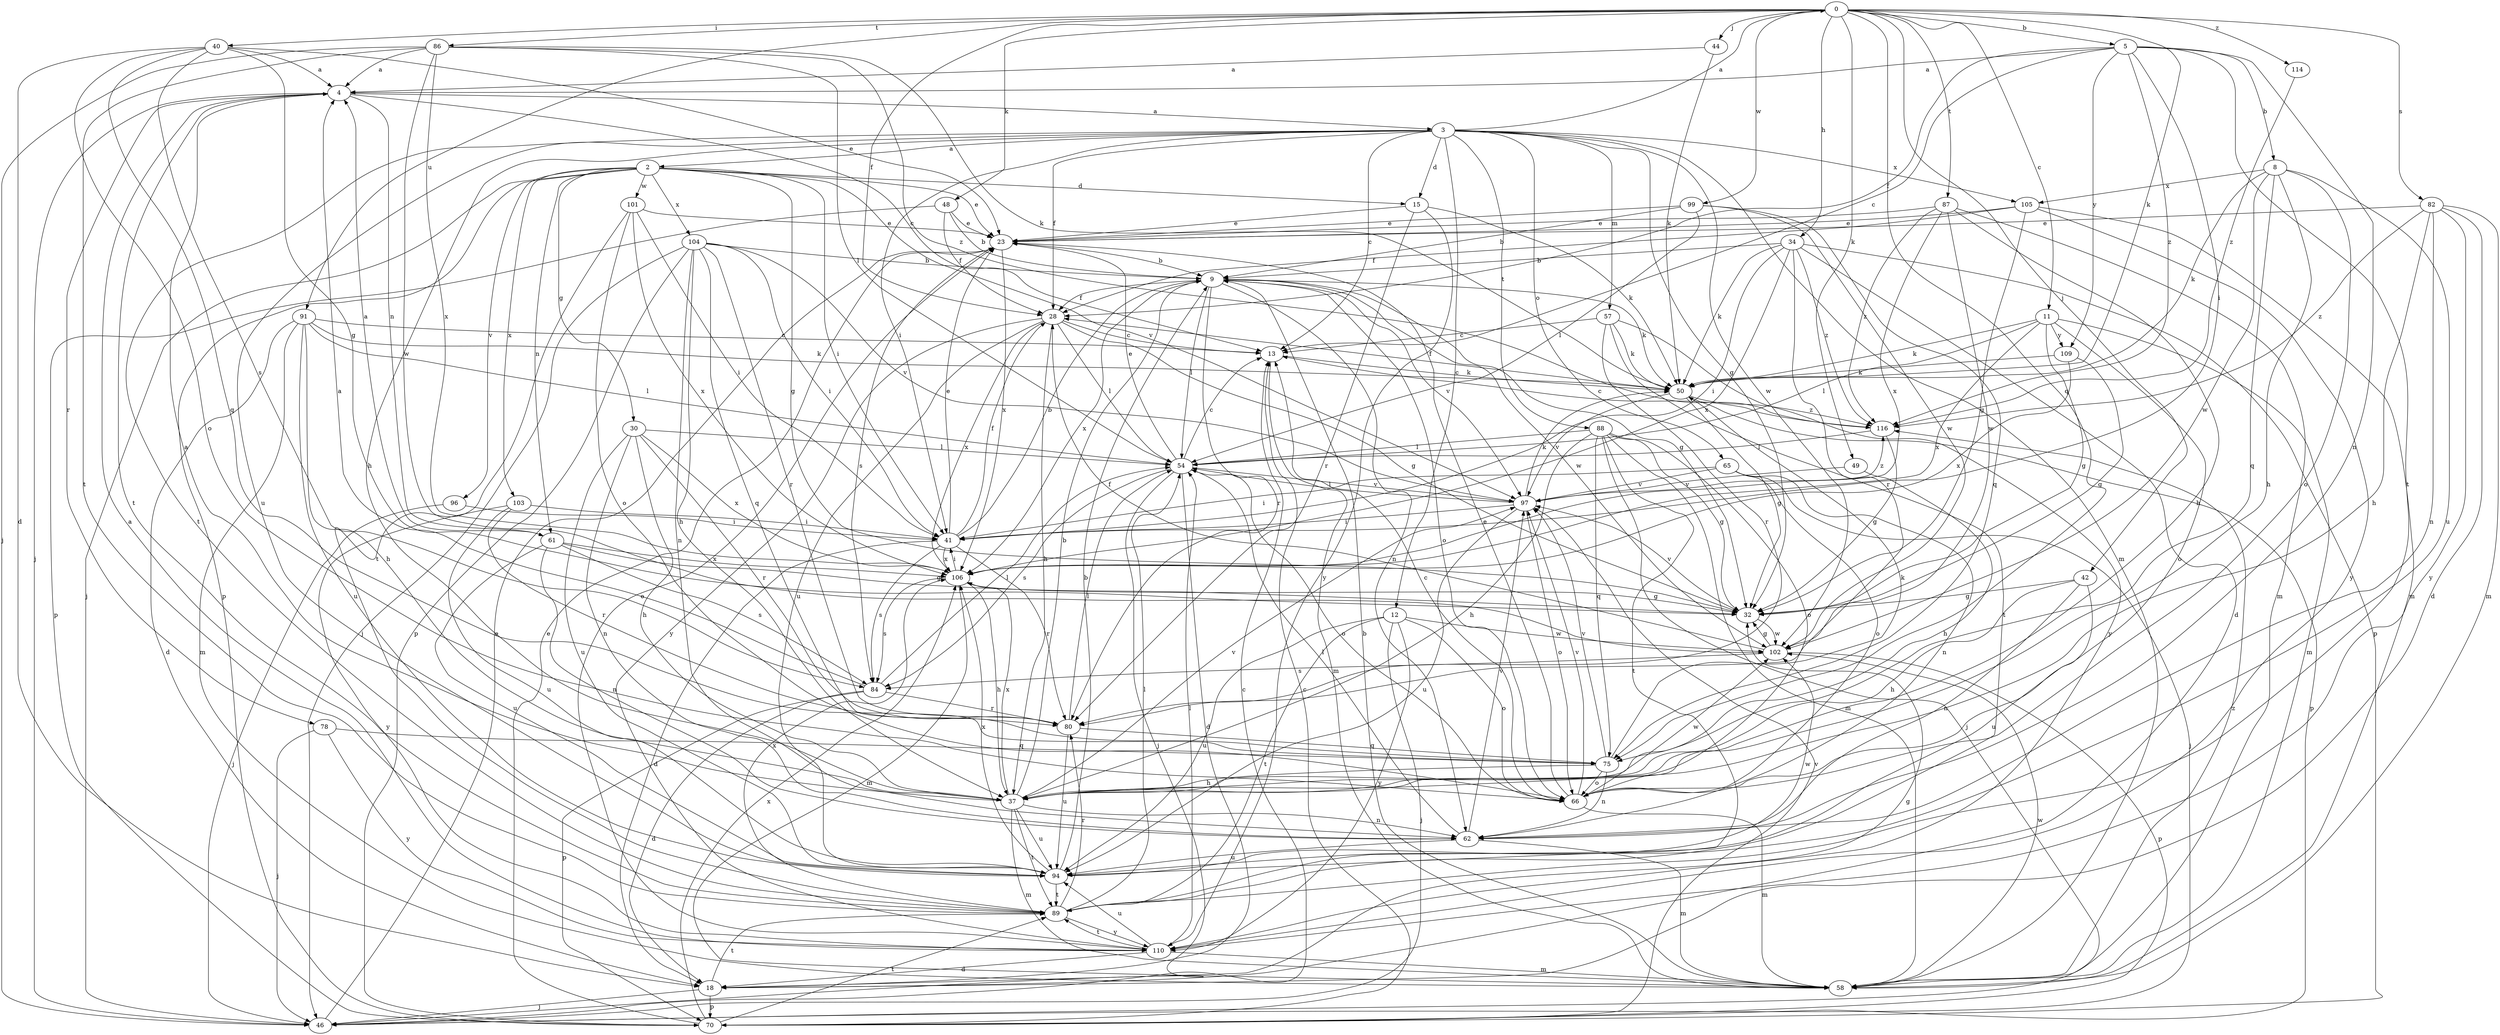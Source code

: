 strict digraph  {
0;
2;
3;
4;
5;
8;
9;
11;
12;
13;
15;
18;
23;
28;
30;
32;
34;
37;
40;
41;
42;
44;
46;
48;
49;
50;
54;
57;
58;
61;
62;
65;
66;
70;
75;
78;
80;
82;
84;
86;
87;
88;
89;
91;
94;
96;
97;
99;
101;
102;
103;
104;
105;
106;
109;
110;
114;
116;
0 -> 5  [label=b];
0 -> 11  [label=c];
0 -> 28  [label=f];
0 -> 34  [label=h];
0 -> 40  [label=i];
0 -> 42  [label=j];
0 -> 44  [label=j];
0 -> 48  [label=k];
0 -> 49  [label=k];
0 -> 50  [label=k];
0 -> 75  [label=q];
0 -> 82  [label=s];
0 -> 86  [label=t];
0 -> 87  [label=t];
0 -> 91  [label=u];
0 -> 99  [label=w];
0 -> 114  [label=z];
2 -> 15  [label=d];
2 -> 23  [label=e];
2 -> 30  [label=g];
2 -> 32  [label=g];
2 -> 41  [label=i];
2 -> 46  [label=j];
2 -> 61  [label=n];
2 -> 70  [label=p];
2 -> 96  [label=v];
2 -> 97  [label=v];
2 -> 101  [label=w];
2 -> 103  [label=x];
2 -> 104  [label=x];
3 -> 0  [label=a];
3 -> 2  [label=a];
3 -> 12  [label=c];
3 -> 13  [label=c];
3 -> 15  [label=d];
3 -> 28  [label=f];
3 -> 32  [label=g];
3 -> 37  [label=h];
3 -> 41  [label=i];
3 -> 57  [label=m];
3 -> 58  [label=m];
3 -> 65  [label=o];
3 -> 88  [label=t];
3 -> 89  [label=t];
3 -> 94  [label=u];
3 -> 102  [label=w];
3 -> 105  [label=x];
4 -> 3  [label=a];
4 -> 13  [label=c];
4 -> 46  [label=j];
4 -> 61  [label=n];
4 -> 78  [label=r];
4 -> 89  [label=t];
5 -> 4  [label=a];
5 -> 8  [label=b];
5 -> 13  [label=c];
5 -> 28  [label=f];
5 -> 41  [label=i];
5 -> 62  [label=n];
5 -> 89  [label=t];
5 -> 109  [label=y];
5 -> 116  [label=z];
8 -> 37  [label=h];
8 -> 50  [label=k];
8 -> 66  [label=o];
8 -> 75  [label=q];
8 -> 94  [label=u];
8 -> 102  [label=w];
8 -> 105  [label=x];
9 -> 28  [label=f];
9 -> 32  [label=g];
9 -> 50  [label=k];
9 -> 54  [label=l];
9 -> 62  [label=n];
9 -> 66  [label=o];
9 -> 80  [label=r];
9 -> 97  [label=v];
9 -> 102  [label=w];
9 -> 106  [label=x];
11 -> 32  [label=g];
11 -> 50  [label=k];
11 -> 54  [label=l];
11 -> 58  [label=m];
11 -> 66  [label=o];
11 -> 106  [label=x];
11 -> 109  [label=y];
12 -> 46  [label=j];
12 -> 66  [label=o];
12 -> 89  [label=t];
12 -> 94  [label=u];
12 -> 102  [label=w];
12 -> 110  [label=y];
13 -> 50  [label=k];
13 -> 58  [label=m];
15 -> 23  [label=e];
15 -> 50  [label=k];
15 -> 80  [label=r];
15 -> 110  [label=y];
18 -> 32  [label=g];
18 -> 46  [label=j];
18 -> 70  [label=p];
18 -> 89  [label=t];
23 -> 9  [label=b];
23 -> 84  [label=s];
23 -> 106  [label=x];
28 -> 13  [label=c];
28 -> 32  [label=g];
28 -> 37  [label=h];
28 -> 54  [label=l];
28 -> 94  [label=u];
28 -> 106  [label=x];
28 -> 110  [label=y];
30 -> 37  [label=h];
30 -> 54  [label=l];
30 -> 62  [label=n];
30 -> 80  [label=r];
30 -> 94  [label=u];
30 -> 106  [label=x];
32 -> 97  [label=v];
32 -> 102  [label=w];
34 -> 9  [label=b];
34 -> 18  [label=d];
34 -> 41  [label=i];
34 -> 50  [label=k];
34 -> 70  [label=p];
34 -> 80  [label=r];
34 -> 106  [label=x];
34 -> 116  [label=z];
37 -> 4  [label=a];
37 -> 9  [label=b];
37 -> 58  [label=m];
37 -> 62  [label=n];
37 -> 89  [label=t];
37 -> 94  [label=u];
37 -> 97  [label=v];
37 -> 106  [label=x];
40 -> 4  [label=a];
40 -> 18  [label=d];
40 -> 23  [label=e];
40 -> 32  [label=g];
40 -> 66  [label=o];
40 -> 75  [label=q];
40 -> 84  [label=s];
41 -> 9  [label=b];
41 -> 18  [label=d];
41 -> 23  [label=e];
41 -> 28  [label=f];
41 -> 80  [label=r];
41 -> 84  [label=s];
41 -> 106  [label=x];
42 -> 32  [label=g];
42 -> 37  [label=h];
42 -> 62  [label=n];
42 -> 94  [label=u];
44 -> 4  [label=a];
44 -> 50  [label=k];
46 -> 13  [label=c];
46 -> 23  [label=e];
48 -> 9  [label=b];
48 -> 23  [label=e];
48 -> 28  [label=f];
48 -> 70  [label=p];
49 -> 37  [label=h];
49 -> 97  [label=v];
50 -> 28  [label=f];
50 -> 32  [label=g];
50 -> 70  [label=p];
50 -> 97  [label=v];
50 -> 116  [label=z];
54 -> 13  [label=c];
54 -> 18  [label=d];
54 -> 23  [label=e];
54 -> 46  [label=j];
54 -> 66  [label=o];
54 -> 84  [label=s];
54 -> 97  [label=v];
57 -> 13  [label=c];
57 -> 50  [label=k];
57 -> 80  [label=r];
57 -> 89  [label=t];
57 -> 110  [label=y];
58 -> 9  [label=b];
58 -> 102  [label=w];
58 -> 116  [label=z];
61 -> 4  [label=a];
61 -> 32  [label=g];
61 -> 62  [label=n];
61 -> 84  [label=s];
61 -> 94  [label=u];
61 -> 106  [label=x];
62 -> 54  [label=l];
62 -> 58  [label=m];
62 -> 94  [label=u];
62 -> 97  [label=v];
65 -> 41  [label=i];
65 -> 46  [label=j];
65 -> 62  [label=n];
65 -> 66  [label=o];
65 -> 97  [label=v];
66 -> 13  [label=c];
66 -> 23  [label=e];
66 -> 58  [label=m];
66 -> 97  [label=v];
66 -> 102  [label=w];
70 -> 13  [label=c];
70 -> 23  [label=e];
70 -> 89  [label=t];
70 -> 97  [label=v];
70 -> 106  [label=x];
75 -> 37  [label=h];
75 -> 50  [label=k];
75 -> 62  [label=n];
75 -> 66  [label=o];
75 -> 97  [label=v];
78 -> 46  [label=j];
78 -> 75  [label=q];
78 -> 110  [label=y];
80 -> 54  [label=l];
80 -> 75  [label=q];
80 -> 94  [label=u];
82 -> 18  [label=d];
82 -> 23  [label=e];
82 -> 37  [label=h];
82 -> 58  [label=m];
82 -> 62  [label=n];
82 -> 110  [label=y];
82 -> 116  [label=z];
84 -> 4  [label=a];
84 -> 18  [label=d];
84 -> 54  [label=l];
84 -> 70  [label=p];
84 -> 80  [label=r];
86 -> 4  [label=a];
86 -> 46  [label=j];
86 -> 50  [label=k];
86 -> 54  [label=l];
86 -> 89  [label=t];
86 -> 102  [label=w];
86 -> 106  [label=x];
86 -> 116  [label=z];
87 -> 23  [label=e];
87 -> 37  [label=h];
87 -> 58  [label=m];
87 -> 102  [label=w];
87 -> 106  [label=x];
87 -> 116  [label=z];
88 -> 32  [label=g];
88 -> 37  [label=h];
88 -> 46  [label=j];
88 -> 54  [label=l];
88 -> 58  [label=m];
88 -> 66  [label=o];
88 -> 75  [label=q];
88 -> 89  [label=t];
89 -> 54  [label=l];
89 -> 80  [label=r];
89 -> 106  [label=x];
89 -> 110  [label=y];
91 -> 13  [label=c];
91 -> 18  [label=d];
91 -> 37  [label=h];
91 -> 50  [label=k];
91 -> 54  [label=l];
91 -> 58  [label=m];
91 -> 94  [label=u];
94 -> 9  [label=b];
94 -> 89  [label=t];
94 -> 102  [label=w];
94 -> 106  [label=x];
96 -> 41  [label=i];
96 -> 46  [label=j];
97 -> 41  [label=i];
97 -> 50  [label=k];
97 -> 54  [label=l];
97 -> 66  [label=o];
97 -> 94  [label=u];
97 -> 116  [label=z];
99 -> 9  [label=b];
99 -> 23  [label=e];
99 -> 54  [label=l];
99 -> 75  [label=q];
99 -> 102  [label=w];
101 -> 23  [label=e];
101 -> 41  [label=i];
101 -> 66  [label=o];
101 -> 89  [label=t];
101 -> 106  [label=x];
102 -> 28  [label=f];
102 -> 32  [label=g];
102 -> 70  [label=p];
102 -> 84  [label=s];
103 -> 41  [label=i];
103 -> 80  [label=r];
103 -> 94  [label=u];
103 -> 110  [label=y];
104 -> 9  [label=b];
104 -> 37  [label=h];
104 -> 41  [label=i];
104 -> 46  [label=j];
104 -> 62  [label=n];
104 -> 70  [label=p];
104 -> 75  [label=q];
104 -> 80  [label=r];
104 -> 97  [label=v];
105 -> 23  [label=e];
105 -> 28  [label=f];
105 -> 32  [label=g];
105 -> 58  [label=m];
105 -> 110  [label=y];
106 -> 32  [label=g];
106 -> 37  [label=h];
106 -> 41  [label=i];
106 -> 58  [label=m];
106 -> 84  [label=s];
109 -> 32  [label=g];
109 -> 50  [label=k];
109 -> 106  [label=x];
110 -> 4  [label=a];
110 -> 18  [label=d];
110 -> 23  [label=e];
110 -> 54  [label=l];
110 -> 58  [label=m];
110 -> 89  [label=t];
110 -> 94  [label=u];
114 -> 116  [label=z];
116 -> 13  [label=c];
116 -> 32  [label=g];
116 -> 54  [label=l];
}
